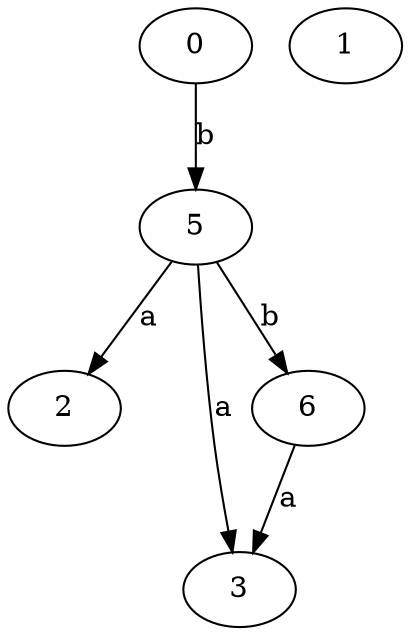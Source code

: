 strict digraph  {
2;
3;
5;
0;
1;
6;
5 -> 2  [label=a];
5 -> 3  [label=a];
5 -> 6  [label=b];
0 -> 5  [label=b];
6 -> 3  [label=a];
}
